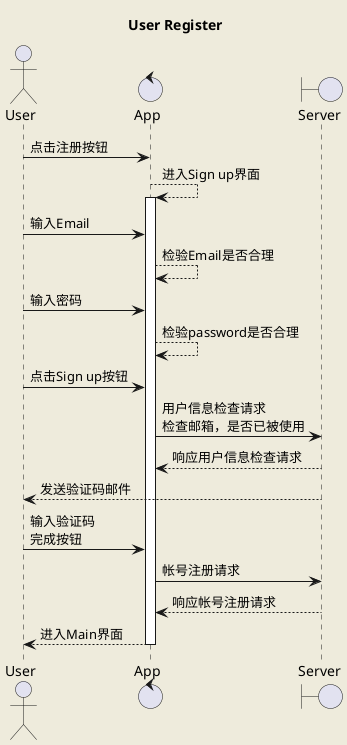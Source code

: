 @startuml

skinparam backgroundColor #EEEBDC

title User Register

actor User
control App
boundary Server

User -> App: 点击注册按钮
App --> App: 进入Sign up界面
activate App

User -> App: 输入Email
App --> App: 检验Email是否合理

User -> App: 输入密码
App --> App: 检验password是否合理

User -> App: 点击Sign up按钮
App -> Server: 用户信息检查请求 \n检查邮箱，是否已被使用
Server --> App: 响应用户信息检查请求
Server --> User: 发送验证码邮件

User -> App: 输入验证码 \n完成按钮
App -> Server: 帐号注册请求
Server --> App: 响应帐号注册请求

App --> User: 进入Main界面
deactivate App


@enduml